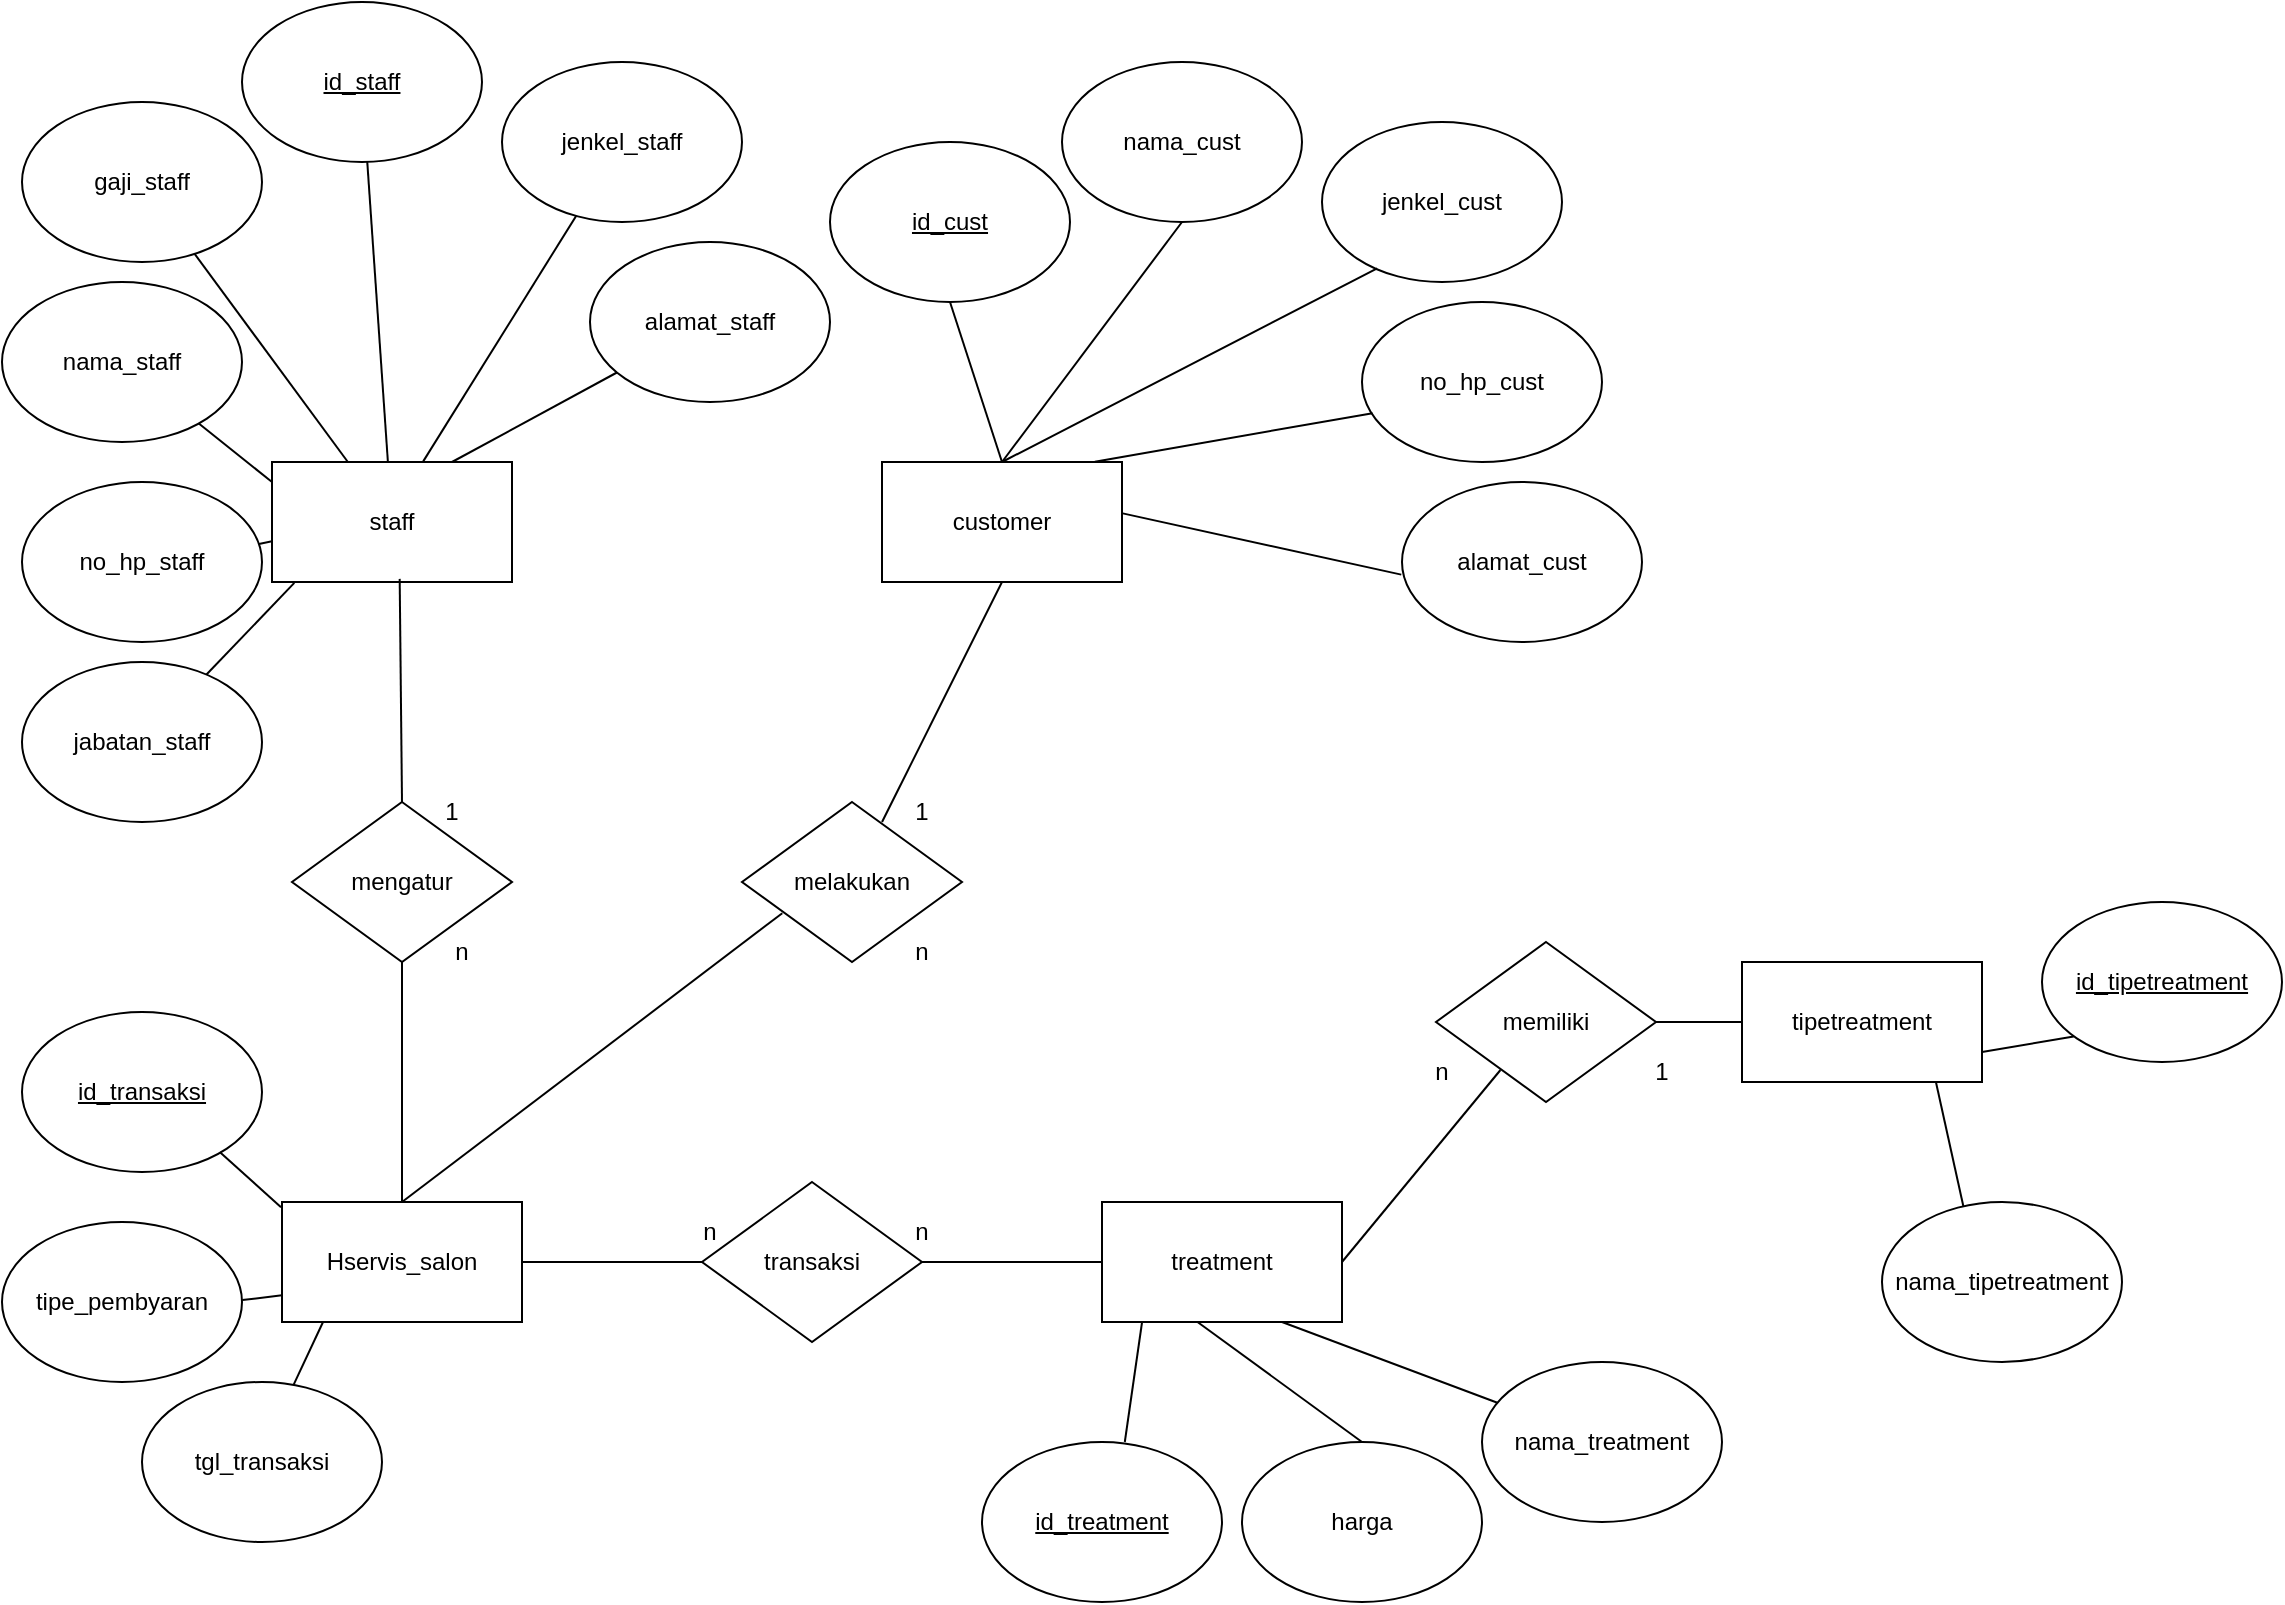 <mxfile version="28.0.6">
  <diagram name="Page-1" id="WnifTbYJU7ucQwGBGh6u">
    <mxGraphModel dx="1426" dy="849" grid="1" gridSize="10" guides="1" tooltips="1" connect="1" arrows="1" fold="1" page="1" pageScale="1" pageWidth="827" pageHeight="1169" math="0" shadow="0">
      <root>
        <mxCell id="0" />
        <mxCell id="1" parent="0" />
        <mxCell id="I14c-RaFfCN76PRvXbBz-1" value="staff" style="rounded=0;whiteSpace=wrap;html=1;" parent="1" vertex="1">
          <mxGeometry x="135" y="310" width="120" height="60" as="geometry" />
        </mxCell>
        <mxCell id="I14c-RaFfCN76PRvXbBz-9" style="rounded=0;orthogonalLoop=1;jettySize=auto;html=1;endArrow=none;endFill=0;" parent="1" source="I14c-RaFfCN76PRvXbBz-2" target="I14c-RaFfCN76PRvXbBz-1" edge="1">
          <mxGeometry relative="1" as="geometry" />
        </mxCell>
        <mxCell id="I14c-RaFfCN76PRvXbBz-2" value="&lt;u&gt;id_staff&lt;/u&gt;" style="ellipse;whiteSpace=wrap;html=1;" parent="1" vertex="1">
          <mxGeometry x="120" y="80" width="120" height="80" as="geometry" />
        </mxCell>
        <mxCell id="I14c-RaFfCN76PRvXbBz-7" style="edgeStyle=orthogonalEdgeStyle;rounded=0;orthogonalLoop=1;jettySize=auto;html=1;entryX=0;entryY=0.5;entryDx=0;entryDy=0;curved=1;strokeColor=none;" parent="1" source="I14c-RaFfCN76PRvXbBz-3" target="I14c-RaFfCN76PRvXbBz-1" edge="1">
          <mxGeometry relative="1" as="geometry" />
        </mxCell>
        <mxCell id="I14c-RaFfCN76PRvXbBz-3" value="nama_staff" style="ellipse;whiteSpace=wrap;html=1;" parent="1" vertex="1">
          <mxGeometry y="220" width="120" height="80" as="geometry" />
        </mxCell>
        <mxCell id="I14c-RaFfCN76PRvXbBz-10" style="rounded=0;orthogonalLoop=1;jettySize=auto;html=1;entryX=0.63;entryY=-0.005;entryDx=0;entryDy=0;endArrow=none;endFill=0;entryPerimeter=0;" parent="1" source="I14c-RaFfCN76PRvXbBz-4" target="I14c-RaFfCN76PRvXbBz-1" edge="1">
          <mxGeometry relative="1" as="geometry" />
        </mxCell>
        <mxCell id="I14c-RaFfCN76PRvXbBz-4" value="jenkel_staff" style="ellipse;whiteSpace=wrap;html=1;" parent="1" vertex="1">
          <mxGeometry x="250" y="110" width="120" height="80" as="geometry" />
        </mxCell>
        <mxCell id="I14c-RaFfCN76PRvXbBz-5" value="tipetreatment" style="rounded=0;whiteSpace=wrap;html=1;" parent="1" vertex="1">
          <mxGeometry x="870" y="560" width="120" height="60" as="geometry" />
        </mxCell>
        <mxCell id="I14c-RaFfCN76PRvXbBz-6" value="treatment" style="rounded=0;whiteSpace=wrap;html=1;" parent="1" vertex="1">
          <mxGeometry x="550" y="680" width="120" height="60" as="geometry" />
        </mxCell>
        <mxCell id="I14c-RaFfCN76PRvXbBz-13" style="rounded=0;orthogonalLoop=1;jettySize=auto;html=1;endArrow=none;endFill=0;" parent="1" source="I14c-RaFfCN76PRvXbBz-11" target="I14c-RaFfCN76PRvXbBz-1" edge="1">
          <mxGeometry relative="1" as="geometry" />
        </mxCell>
        <mxCell id="I14c-RaFfCN76PRvXbBz-11" value="no_hp_staff" style="ellipse;whiteSpace=wrap;html=1;" parent="1" vertex="1">
          <mxGeometry x="10" y="320" width="120" height="80" as="geometry" />
        </mxCell>
        <mxCell id="I14c-RaFfCN76PRvXbBz-14" style="rounded=0;orthogonalLoop=1;jettySize=auto;html=1;entryX=0;entryY=0.167;entryDx=0;entryDy=0;entryPerimeter=0;endArrow=none;endFill=0;" parent="1" source="I14c-RaFfCN76PRvXbBz-3" target="I14c-RaFfCN76PRvXbBz-1" edge="1">
          <mxGeometry relative="1" as="geometry" />
        </mxCell>
        <mxCell id="I14c-RaFfCN76PRvXbBz-15" value="alamat_staff" style="ellipse;whiteSpace=wrap;html=1;" parent="1" vertex="1">
          <mxGeometry x="294" y="200" width="120" height="80" as="geometry" />
        </mxCell>
        <mxCell id="I14c-RaFfCN76PRvXbBz-16" value="gaji_staff" style="ellipse;whiteSpace=wrap;html=1;" parent="1" vertex="1">
          <mxGeometry x="10" y="130" width="120" height="80" as="geometry" />
        </mxCell>
        <mxCell id="I14c-RaFfCN76PRvXbBz-17" value="jabatan_staff" style="ellipse;whiteSpace=wrap;html=1;" parent="1" vertex="1">
          <mxGeometry x="10" y="410" width="120" height="80" as="geometry" />
        </mxCell>
        <mxCell id="I14c-RaFfCN76PRvXbBz-18" style="rounded=0;orthogonalLoop=1;jettySize=auto;html=1;entryX=0.093;entryY=1.007;entryDx=0;entryDy=0;entryPerimeter=0;endArrow=none;endFill=0;" parent="1" source="I14c-RaFfCN76PRvXbBz-17" target="I14c-RaFfCN76PRvXbBz-1" edge="1">
          <mxGeometry relative="1" as="geometry" />
        </mxCell>
        <mxCell id="I14c-RaFfCN76PRvXbBz-19" style="rounded=0;orthogonalLoop=1;jettySize=auto;html=1;endArrow=none;endFill=0;" parent="1" source="I14c-RaFfCN76PRvXbBz-16" target="I14c-RaFfCN76PRvXbBz-1" edge="1">
          <mxGeometry relative="1" as="geometry" />
        </mxCell>
        <mxCell id="I14c-RaFfCN76PRvXbBz-20" style="rounded=0;orthogonalLoop=1;jettySize=auto;html=1;entryX=0.75;entryY=0;entryDx=0;entryDy=0;endArrow=none;endFill=0;" parent="1" source="I14c-RaFfCN76PRvXbBz-15" target="I14c-RaFfCN76PRvXbBz-1" edge="1">
          <mxGeometry relative="1" as="geometry" />
        </mxCell>
        <mxCell id="I14c-RaFfCN76PRvXbBz-21" value="customer" style="rounded=0;whiteSpace=wrap;html=1;" parent="1" vertex="1">
          <mxGeometry x="440" y="310" width="120" height="60" as="geometry" />
        </mxCell>
        <mxCell id="I14c-RaFfCN76PRvXbBz-22" value="&lt;u&gt;id_cust&lt;/u&gt;" style="ellipse;whiteSpace=wrap;html=1;" parent="1" vertex="1">
          <mxGeometry x="414" y="150" width="120" height="80" as="geometry" />
        </mxCell>
        <mxCell id="I14c-RaFfCN76PRvXbBz-23" value="nama_cust" style="ellipse;whiteSpace=wrap;html=1;" parent="1" vertex="1">
          <mxGeometry x="530" y="110" width="120" height="80" as="geometry" />
        </mxCell>
        <mxCell id="I14c-RaFfCN76PRvXbBz-24" value="jenkel_cust" style="ellipse;whiteSpace=wrap;html=1;" parent="1" vertex="1">
          <mxGeometry x="660" y="140" width="120" height="80" as="geometry" />
        </mxCell>
        <mxCell id="I14c-RaFfCN76PRvXbBz-26" value="alamat_cust" style="ellipse;whiteSpace=wrap;html=1;" parent="1" vertex="1">
          <mxGeometry x="700" y="320" width="120" height="80" as="geometry" />
        </mxCell>
        <mxCell id="I14c-RaFfCN76PRvXbBz-27" value="no_hp_cust" style="ellipse;whiteSpace=wrap;html=1;" parent="1" vertex="1">
          <mxGeometry x="680" y="230" width="120" height="80" as="geometry" />
        </mxCell>
        <mxCell id="I14c-RaFfCN76PRvXbBz-28" value="Hservis_salon" style="rounded=0;whiteSpace=wrap;html=1;" parent="1" vertex="1">
          <mxGeometry x="140" y="680" width="120" height="60" as="geometry" />
        </mxCell>
        <mxCell id="I14c-RaFfCN76PRvXbBz-29" value="&lt;u&gt;id_transaksi&lt;/u&gt;" style="ellipse;whiteSpace=wrap;html=1;" parent="1" vertex="1">
          <mxGeometry x="10" y="585" width="120" height="80" as="geometry" />
        </mxCell>
        <mxCell id="I14c-RaFfCN76PRvXbBz-30" value="tgl_transaksi" style="ellipse;whiteSpace=wrap;html=1;" parent="1" vertex="1">
          <mxGeometry x="70" y="770" width="120" height="80" as="geometry" />
        </mxCell>
        <mxCell id="I14c-RaFfCN76PRvXbBz-31" value="tipe_pembyaran" style="ellipse;whiteSpace=wrap;html=1;" parent="1" vertex="1">
          <mxGeometry y="690" width="120" height="80" as="geometry" />
        </mxCell>
        <mxCell id="I14c-RaFfCN76PRvXbBz-32" value="" style="endArrow=none;html=1;rounded=0;entryX=0.5;entryY=1;entryDx=0;entryDy=0;" parent="1" target="I14c-RaFfCN76PRvXbBz-22" edge="1">
          <mxGeometry width="50" height="50" relative="1" as="geometry">
            <mxPoint x="500" y="310" as="sourcePoint" />
            <mxPoint x="550" y="250" as="targetPoint" />
          </mxGeometry>
        </mxCell>
        <mxCell id="I14c-RaFfCN76PRvXbBz-33" value="" style="endArrow=none;html=1;rounded=0;entryX=0.5;entryY=1;entryDx=0;entryDy=0;exitX=0.5;exitY=0;exitDx=0;exitDy=0;" parent="1" source="I14c-RaFfCN76PRvXbBz-21" target="I14c-RaFfCN76PRvXbBz-23" edge="1">
          <mxGeometry width="50" height="50" relative="1" as="geometry">
            <mxPoint x="430" y="300" as="sourcePoint" />
            <mxPoint x="480" y="250" as="targetPoint" />
          </mxGeometry>
        </mxCell>
        <mxCell id="I14c-RaFfCN76PRvXbBz-35" value="" style="endArrow=none;html=1;rounded=0;entryX=0.23;entryY=0.915;entryDx=0;entryDy=0;entryPerimeter=0;" parent="1" target="I14c-RaFfCN76PRvXbBz-24" edge="1">
          <mxGeometry width="50" height="50" relative="1" as="geometry">
            <mxPoint x="500" y="310" as="sourcePoint" />
            <mxPoint x="740" y="250" as="targetPoint" />
          </mxGeometry>
        </mxCell>
        <mxCell id="I14c-RaFfCN76PRvXbBz-36" value="" style="endArrow=none;html=1;rounded=0;entryX=0.044;entryY=0.695;entryDx=0;entryDy=0;entryPerimeter=0;exitX=0.887;exitY=-0.003;exitDx=0;exitDy=0;exitPerimeter=0;" parent="1" source="I14c-RaFfCN76PRvXbBz-21" target="I14c-RaFfCN76PRvXbBz-27" edge="1">
          <mxGeometry width="50" height="50" relative="1" as="geometry">
            <mxPoint x="620" y="350" as="sourcePoint" />
            <mxPoint x="670" y="300" as="targetPoint" />
          </mxGeometry>
        </mxCell>
        <mxCell id="I14c-RaFfCN76PRvXbBz-37" value="" style="endArrow=none;html=1;rounded=0;entryX=-0.003;entryY=0.579;entryDx=0;entryDy=0;entryPerimeter=0;exitX=1.003;exitY=0.428;exitDx=0;exitDy=0;exitPerimeter=0;" parent="1" source="I14c-RaFfCN76PRvXbBz-21" target="I14c-RaFfCN76PRvXbBz-26" edge="1">
          <mxGeometry width="50" height="50" relative="1" as="geometry">
            <mxPoint x="620" y="330" as="sourcePoint" />
            <mxPoint x="670" y="280" as="targetPoint" />
          </mxGeometry>
        </mxCell>
        <mxCell id="I14c-RaFfCN76PRvXbBz-38" value="" style="endArrow=none;html=1;rounded=0;exitX=0.631;exitY=0.02;exitDx=0;exitDy=0;exitPerimeter=0;entryX=0.17;entryY=1.004;entryDx=0;entryDy=0;entryPerimeter=0;" parent="1" source="I14c-RaFfCN76PRvXbBz-30" target="I14c-RaFfCN76PRvXbBz-28" edge="1">
          <mxGeometry width="50" height="50" relative="1" as="geometry">
            <mxPoint x="240" y="750" as="sourcePoint" />
            <mxPoint x="290" y="700" as="targetPoint" />
          </mxGeometry>
        </mxCell>
        <mxCell id="I14c-RaFfCN76PRvXbBz-39" value="" style="endArrow=none;html=1;rounded=0;exitX=0;exitY=0.777;exitDx=0;exitDy=0;exitPerimeter=0;entryX=1.001;entryY=0.488;entryDx=0;entryDy=0;entryPerimeter=0;" parent="1" source="I14c-RaFfCN76PRvXbBz-28" target="I14c-RaFfCN76PRvXbBz-31" edge="1">
          <mxGeometry width="50" height="50" relative="1" as="geometry">
            <mxPoint x="160" y="792" as="sourcePoint" />
            <mxPoint x="174" y="760" as="targetPoint" />
          </mxGeometry>
        </mxCell>
        <mxCell id="I14c-RaFfCN76PRvXbBz-40" value="" style="endArrow=none;html=1;rounded=0;exitX=-0.004;exitY=0.043;exitDx=0;exitDy=0;exitPerimeter=0;entryX=0.825;entryY=0.876;entryDx=0;entryDy=0;entryPerimeter=0;" parent="1" source="I14c-RaFfCN76PRvXbBz-28" target="I14c-RaFfCN76PRvXbBz-29" edge="1">
          <mxGeometry width="50" height="50" relative="1" as="geometry">
            <mxPoint x="110" y="692" as="sourcePoint" />
            <mxPoint x="124" y="660" as="targetPoint" />
          </mxGeometry>
        </mxCell>
        <mxCell id="I14c-RaFfCN76PRvXbBz-41" value="&lt;u&gt;id_treatment&lt;/u&gt;" style="ellipse;whiteSpace=wrap;html=1;" parent="1" vertex="1">
          <mxGeometry x="490" y="800" width="120" height="80" as="geometry" />
        </mxCell>
        <mxCell id="I14c-RaFfCN76PRvXbBz-42" value="nama_treatment" style="ellipse;whiteSpace=wrap;html=1;" parent="1" vertex="1">
          <mxGeometry x="740" y="760" width="120" height="80" as="geometry" />
        </mxCell>
        <mxCell id="I14c-RaFfCN76PRvXbBz-43" value="harga" style="ellipse;whiteSpace=wrap;html=1;" parent="1" vertex="1">
          <mxGeometry x="620" y="800" width="120" height="80" as="geometry" />
        </mxCell>
        <mxCell id="I14c-RaFfCN76PRvXbBz-44" value="&lt;u&gt;id_tipetreatment&lt;/u&gt;" style="ellipse;whiteSpace=wrap;html=1;" parent="1" vertex="1">
          <mxGeometry x="1020" y="530" width="120" height="80" as="geometry" />
        </mxCell>
        <mxCell id="I14c-RaFfCN76PRvXbBz-45" value="nama_tipetreatment" style="ellipse;whiteSpace=wrap;html=1;" parent="1" vertex="1">
          <mxGeometry x="940" y="680" width="120" height="80" as="geometry" />
        </mxCell>
        <mxCell id="I14c-RaFfCN76PRvXbBz-46" value="" style="endArrow=none;html=1;rounded=0;exitX=0.595;exitY=0;exitDx=0;exitDy=0;exitPerimeter=0;entryX=0.167;entryY=1;entryDx=0;entryDy=0;entryPerimeter=0;" parent="1" source="I14c-RaFfCN76PRvXbBz-41" target="I14c-RaFfCN76PRvXbBz-6" edge="1">
          <mxGeometry width="50" height="50" relative="1" as="geometry">
            <mxPoint x="580" y="700" as="sourcePoint" />
            <mxPoint x="630" y="650" as="targetPoint" />
          </mxGeometry>
        </mxCell>
        <mxCell id="I14c-RaFfCN76PRvXbBz-47" value="" style="endArrow=none;html=1;rounded=0;exitX=0.5;exitY=0;exitDx=0;exitDy=0;entryX=0.398;entryY=1;entryDx=0;entryDy=0;entryPerimeter=0;" parent="1" source="I14c-RaFfCN76PRvXbBz-43" target="I14c-RaFfCN76PRvXbBz-6" edge="1">
          <mxGeometry width="50" height="50" relative="1" as="geometry">
            <mxPoint x="580" y="840" as="sourcePoint" />
            <mxPoint x="629" y="780" as="targetPoint" />
          </mxGeometry>
        </mxCell>
        <mxCell id="I14c-RaFfCN76PRvXbBz-48" value="" style="endArrow=none;html=1;rounded=0;exitX=0.75;exitY=1;exitDx=0;exitDy=0;" parent="1" source="I14c-RaFfCN76PRvXbBz-6" target="I14c-RaFfCN76PRvXbBz-42" edge="1">
          <mxGeometry width="50" height="50" relative="1" as="geometry">
            <mxPoint x="680" y="850" as="sourcePoint" />
            <mxPoint x="729" y="790" as="targetPoint" />
          </mxGeometry>
        </mxCell>
        <mxCell id="I14c-RaFfCN76PRvXbBz-49" value="" style="endArrow=none;html=1;rounded=0;exitX=0.808;exitY=1;exitDx=0;exitDy=0;exitPerimeter=0;entryX=0.339;entryY=0.027;entryDx=0;entryDy=0;entryPerimeter=0;" parent="1" source="I14c-RaFfCN76PRvXbBz-5" target="I14c-RaFfCN76PRvXbBz-45" edge="1">
          <mxGeometry width="50" height="50" relative="1" as="geometry">
            <mxPoint x="970" y="800" as="sourcePoint" />
            <mxPoint x="1019" y="740" as="targetPoint" />
          </mxGeometry>
        </mxCell>
        <mxCell id="I14c-RaFfCN76PRvXbBz-50" value="" style="endArrow=none;html=1;rounded=0;exitX=1;exitY=0.75;exitDx=0;exitDy=0;entryX=0.132;entryY=0.84;entryDx=0;entryDy=0;entryPerimeter=0;" parent="1" source="I14c-RaFfCN76PRvXbBz-5" target="I14c-RaFfCN76PRvXbBz-44" edge="1">
          <mxGeometry width="50" height="50" relative="1" as="geometry">
            <mxPoint x="1000" y="720" as="sourcePoint" />
            <mxPoint x="1049" y="660" as="targetPoint" />
          </mxGeometry>
        </mxCell>
        <mxCell id="bgQ0iSFNifUxIjFPev9g-1" value="melakukan" style="rhombus;whiteSpace=wrap;html=1;" parent="1" vertex="1">
          <mxGeometry x="370" y="480" width="110" height="80" as="geometry" />
        </mxCell>
        <mxCell id="bgQ0iSFNifUxIjFPev9g-2" value="1" style="text;html=1;align=center;verticalAlign=middle;whiteSpace=wrap;rounded=0;" parent="1" vertex="1">
          <mxGeometry x="430" y="470" width="60" height="30" as="geometry" />
        </mxCell>
        <mxCell id="bgQ0iSFNifUxIjFPev9g-3" value="n" style="text;html=1;align=center;verticalAlign=middle;whiteSpace=wrap;rounded=0;" parent="1" vertex="1">
          <mxGeometry x="430" y="540" width="60" height="30" as="geometry" />
        </mxCell>
        <mxCell id="bgQ0iSFNifUxIjFPev9g-5" value="" style="endArrow=none;html=1;rounded=0;entryX=0.5;entryY=1;entryDx=0;entryDy=0;exitX=0.167;exitY=0.667;exitDx=0;exitDy=0;exitPerimeter=0;" parent="1" source="bgQ0iSFNifUxIjFPev9g-2" target="I14c-RaFfCN76PRvXbBz-21" edge="1">
          <mxGeometry width="50" height="50" relative="1" as="geometry">
            <mxPoint x="580" y="430" as="sourcePoint" />
            <mxPoint x="670" y="400" as="targetPoint" />
          </mxGeometry>
        </mxCell>
        <mxCell id="bgQ0iSFNifUxIjFPev9g-6" value="" style="endArrow=none;html=1;rounded=0;entryX=0.183;entryY=0.695;entryDx=0;entryDy=0;entryPerimeter=0;" parent="1" target="bgQ0iSFNifUxIjFPev9g-1" edge="1">
          <mxGeometry width="50" height="50" relative="1" as="geometry">
            <mxPoint x="200" y="680" as="sourcePoint" />
            <mxPoint x="630" y="600" as="targetPoint" />
          </mxGeometry>
        </mxCell>
        <mxCell id="bgQ0iSFNifUxIjFPev9g-7" value="memiliki" style="rhombus;whiteSpace=wrap;html=1;" parent="1" vertex="1">
          <mxGeometry x="717" y="550" width="110" height="80" as="geometry" />
        </mxCell>
        <mxCell id="bgQ0iSFNifUxIjFPev9g-9" value="n" style="text;html=1;align=center;verticalAlign=middle;whiteSpace=wrap;rounded=0;" parent="1" vertex="1">
          <mxGeometry x="690" y="600" width="60" height="30" as="geometry" />
        </mxCell>
        <mxCell id="bgQ0iSFNifUxIjFPev9g-10" value="1" style="text;html=1;align=center;verticalAlign=middle;whiteSpace=wrap;rounded=0;" parent="1" vertex="1">
          <mxGeometry x="800" y="600" width="60" height="30" as="geometry" />
        </mxCell>
        <mxCell id="bgQ0iSFNifUxIjFPev9g-11" value="" style="endArrow=none;html=1;rounded=0;exitX=1;exitY=0.5;exitDx=0;exitDy=0;entryX=0.293;entryY=0.8;entryDx=0;entryDy=0;entryPerimeter=0;" parent="1" source="I14c-RaFfCN76PRvXbBz-6" target="bgQ0iSFNifUxIjFPev9g-7" edge="1">
          <mxGeometry width="50" height="50" relative="1" as="geometry">
            <mxPoint x="650" y="660" as="sourcePoint" />
            <mxPoint x="700" y="610" as="targetPoint" />
          </mxGeometry>
        </mxCell>
        <mxCell id="bgQ0iSFNifUxIjFPev9g-12" value="" style="endArrow=none;html=1;rounded=0;entryX=0;entryY=0.5;entryDx=0;entryDy=0;exitX=1;exitY=0.5;exitDx=0;exitDy=0;" parent="1" source="bgQ0iSFNifUxIjFPev9g-7" target="I14c-RaFfCN76PRvXbBz-5" edge="1">
          <mxGeometry width="50" height="50" relative="1" as="geometry">
            <mxPoint x="790" y="670" as="sourcePoint" />
            <mxPoint x="840" y="620" as="targetPoint" />
          </mxGeometry>
        </mxCell>
        <mxCell id="bgQ0iSFNifUxIjFPev9g-13" value="" style="endArrow=none;html=1;rounded=0;entryX=1;entryY=0.5;entryDx=0;entryDy=0;exitX=0;exitY=0.5;exitDx=0;exitDy=0;" parent="1" source="bgQ0iSFNifUxIjFPev9g-14" target="I14c-RaFfCN76PRvXbBz-28" edge="1">
          <mxGeometry width="50" height="50" relative="1" as="geometry">
            <mxPoint x="360" y="680" as="sourcePoint" />
            <mxPoint x="540" y="500" as="targetPoint" />
          </mxGeometry>
        </mxCell>
        <mxCell id="bgQ0iSFNifUxIjFPev9g-14" value="transaksi" style="rhombus;whiteSpace=wrap;html=1;" parent="1" vertex="1">
          <mxGeometry x="350" y="670" width="110" height="80" as="geometry" />
        </mxCell>
        <mxCell id="bgQ0iSFNifUxIjFPev9g-15" value="n" style="text;html=1;align=center;verticalAlign=middle;whiteSpace=wrap;rounded=0;" parent="1" vertex="1">
          <mxGeometry x="324" y="680" width="60" height="30" as="geometry" />
        </mxCell>
        <mxCell id="bgQ0iSFNifUxIjFPev9g-16" value="" style="endArrow=none;html=1;rounded=0;exitX=1;exitY=0.5;exitDx=0;exitDy=0;" parent="1" source="bgQ0iSFNifUxIjFPev9g-14" target="I14c-RaFfCN76PRvXbBz-6" edge="1">
          <mxGeometry width="50" height="50" relative="1" as="geometry">
            <mxPoint x="440" y="650" as="sourcePoint" />
            <mxPoint x="490" y="600" as="targetPoint" />
          </mxGeometry>
        </mxCell>
        <mxCell id="bgQ0iSFNifUxIjFPev9g-17" value="n" style="text;html=1;align=center;verticalAlign=middle;whiteSpace=wrap;rounded=0;" parent="1" vertex="1">
          <mxGeometry x="430" y="680" width="60" height="30" as="geometry" />
        </mxCell>
        <mxCell id="bgQ0iSFNifUxIjFPev9g-19" value="mengatur" style="rhombus;whiteSpace=wrap;html=1;" parent="1" vertex="1">
          <mxGeometry x="145" y="480" width="110" height="80" as="geometry" />
        </mxCell>
        <mxCell id="bgQ0iSFNifUxIjFPev9g-20" value="" style="endArrow=none;html=1;rounded=0;entryX=0.532;entryY=0.974;entryDx=0;entryDy=0;entryPerimeter=0;exitX=0.5;exitY=0;exitDx=0;exitDy=0;" parent="1" source="bgQ0iSFNifUxIjFPev9g-19" target="I14c-RaFfCN76PRvXbBz-1" edge="1">
          <mxGeometry width="50" height="50" relative="1" as="geometry">
            <mxPoint x="400" y="580" as="sourcePoint" />
            <mxPoint x="450" y="530" as="targetPoint" />
          </mxGeometry>
        </mxCell>
        <mxCell id="bgQ0iSFNifUxIjFPev9g-21" value="" style="endArrow=none;html=1;rounded=0;entryX=0.5;entryY=1;entryDx=0;entryDy=0;exitX=0.5;exitY=0;exitDx=0;exitDy=0;" parent="1" source="I14c-RaFfCN76PRvXbBz-28" target="bgQ0iSFNifUxIjFPev9g-19" edge="1">
          <mxGeometry width="50" height="50" relative="1" as="geometry">
            <mxPoint x="270" y="687" as="sourcePoint" />
            <mxPoint x="294" y="580" as="targetPoint" />
          </mxGeometry>
        </mxCell>
        <mxCell id="bgQ0iSFNifUxIjFPev9g-22" value="1" style="text;html=1;align=center;verticalAlign=middle;whiteSpace=wrap;rounded=0;" parent="1" vertex="1">
          <mxGeometry x="195" y="470" width="60" height="30" as="geometry" />
        </mxCell>
        <mxCell id="bgQ0iSFNifUxIjFPev9g-23" value="n" style="text;html=1;align=center;verticalAlign=middle;whiteSpace=wrap;rounded=0;" parent="1" vertex="1">
          <mxGeometry x="200" y="540" width="60" height="30" as="geometry" />
        </mxCell>
      </root>
    </mxGraphModel>
  </diagram>
</mxfile>

